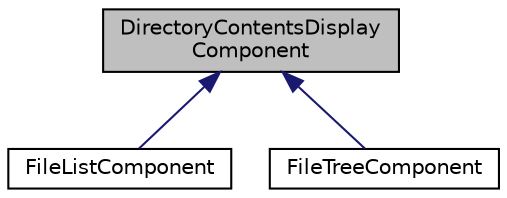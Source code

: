 digraph "DirectoryContentsDisplayComponent"
{
  bgcolor="transparent";
  edge [fontname="Helvetica",fontsize="10",labelfontname="Helvetica",labelfontsize="10"];
  node [fontname="Helvetica",fontsize="10",shape=record];
  Node0 [label="DirectoryContentsDisplay\lComponent",height=0.2,width=0.4,color="black", fillcolor="grey75", style="filled", fontcolor="black"];
  Node0 -> Node1 [dir="back",color="midnightblue",fontsize="10",style="solid",fontname="Helvetica"];
  Node1 [label="FileListComponent",height=0.2,width=0.4,color="black",URL="$classFileListComponent.html",tooltip="A component that displays the files in a directory as a listbox. "];
  Node0 -> Node2 [dir="back",color="midnightblue",fontsize="10",style="solid",fontname="Helvetica"];
  Node2 [label="FileTreeComponent",height=0.2,width=0.4,color="black",URL="$classFileTreeComponent.html",tooltip="A component that displays the files in a directory as a treeview. "];
}

